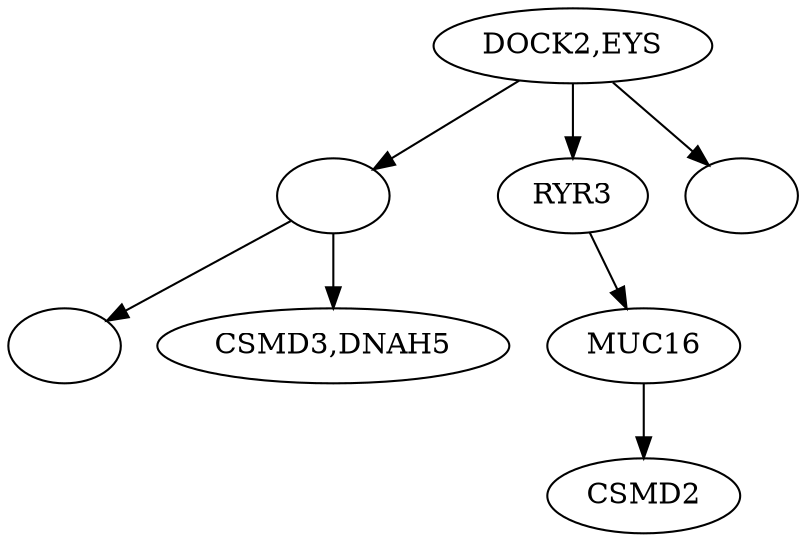 digraph {
v8 [label=""]v5 [label=""]v1 [label="CSMD3,DNAH5"]v6 [label="RYR3"]v4 [label="MUC16"]v3 [label="CSMD2"]v2 [label="DOCK2,EYS"]v7 [label=""]	v8 -> v5;
	v8 -> v1;
	v6 -> v4;
	v4 -> v3;
	v2 -> v8;
	v2 -> v7;
	v2 -> v6;
}